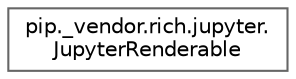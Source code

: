 digraph "Graphical Class Hierarchy"
{
 // LATEX_PDF_SIZE
  bgcolor="transparent";
  edge [fontname=Helvetica,fontsize=10,labelfontname=Helvetica,labelfontsize=10];
  node [fontname=Helvetica,fontsize=10,shape=box,height=0.2,width=0.4];
  rankdir="LR";
  Node0 [id="Node000000",label="pip._vendor.rich.jupyter.\lJupyterRenderable",height=0.2,width=0.4,color="grey40", fillcolor="white", style="filled",URL="$classpip_1_1__vendor_1_1rich_1_1jupyter_1_1_jupyter_renderable.html",tooltip=" "];
}
